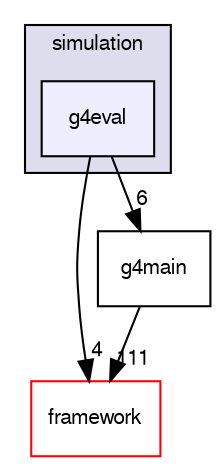digraph "/dev/shm/kenichi/update-e1039-doc/e1039-core/simulation/g4eval" {
  bgcolor=transparent;
  compound=true
  node [ fontsize="10", fontname="FreeSans"];
  edge [ labelfontsize="10", labelfontname="FreeSans"];
  subgraph clusterdir_da541d554d94b5dd7d8677e6570914d2 {
    graph [ bgcolor="#ddddee", pencolor="black", label="simulation" fontname="FreeSans", fontsize="10", URL="dir_da541d554d94b5dd7d8677e6570914d2.html"]
  dir_2c75d58c7e94f18cdf71f3f2554518f4 [shape=box, label="g4eval", style="filled", fillcolor="#eeeeff", pencolor="black", URL="dir_2c75d58c7e94f18cdf71f3f2554518f4.html"];
  }
  dir_68879e08c6651a210f7d5b44f4a6e313 [shape=box label="framework" color="red" URL="dir_68879e08c6651a210f7d5b44f4a6e313.html"];
  dir_6dbf4c28b450a5e981a5a6978e27aa63 [shape=box label="g4main" URL="dir_6dbf4c28b450a5e981a5a6978e27aa63.html"];
  dir_6dbf4c28b450a5e981a5a6978e27aa63->dir_68879e08c6651a210f7d5b44f4a6e313 [headlabel="111", labeldistance=1.5 headhref="dir_000076_000024.html"];
  dir_2c75d58c7e94f18cdf71f3f2554518f4->dir_68879e08c6651a210f7d5b44f4a6e313 [headlabel="4", labeldistance=1.5 headhref="dir_000074_000024.html"];
  dir_2c75d58c7e94f18cdf71f3f2554518f4->dir_6dbf4c28b450a5e981a5a6978e27aa63 [headlabel="6", labeldistance=1.5 headhref="dir_000074_000076.html"];
}
